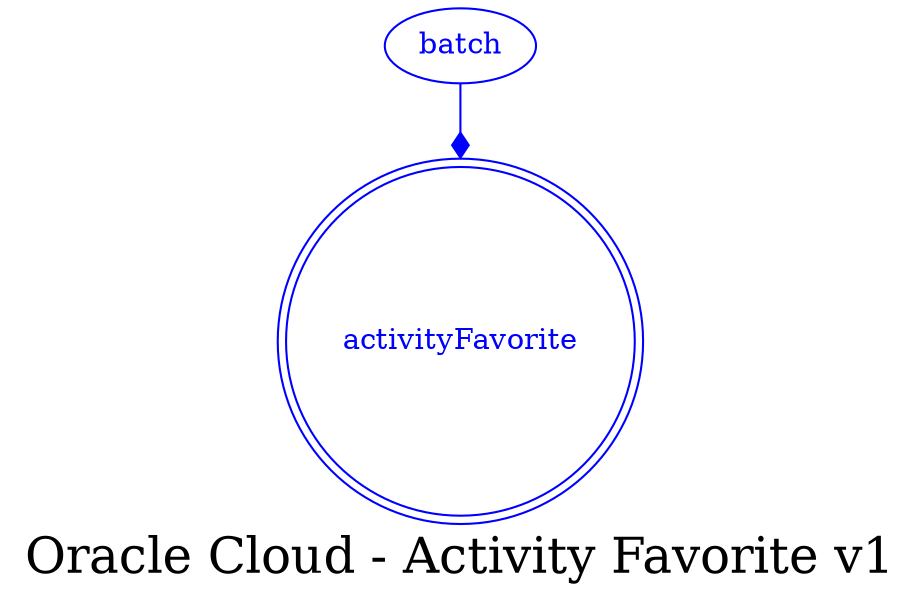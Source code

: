 digraph LexiconGraph {
graph[label="Oracle Cloud - Activity Favorite v1", fontsize=24]
splines=true
"activityFavorite" [color=blue, fontcolor=blue, shape=doublecircle]
"batch" -> "activityFavorite" [color=blue, fontcolor=blue, arrowhead=diamond, arrowtail=none]
"batch" [color=blue, fontcolor=blue, shape=ellipse]
}
